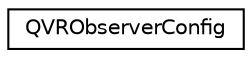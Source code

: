 digraph "Graphical Class Hierarchy"
{
  edge [fontname="Helvetica",fontsize="10",labelfontname="Helvetica",labelfontsize="10"];
  node [fontname="Helvetica",fontsize="10",shape=record];
  rankdir="LR";
  Node1 [label="QVRObserverConfig",height=0.2,width=0.4,color="black", fillcolor="white", style="filled",URL="$class_q_v_r_observer_config.html"];
}
